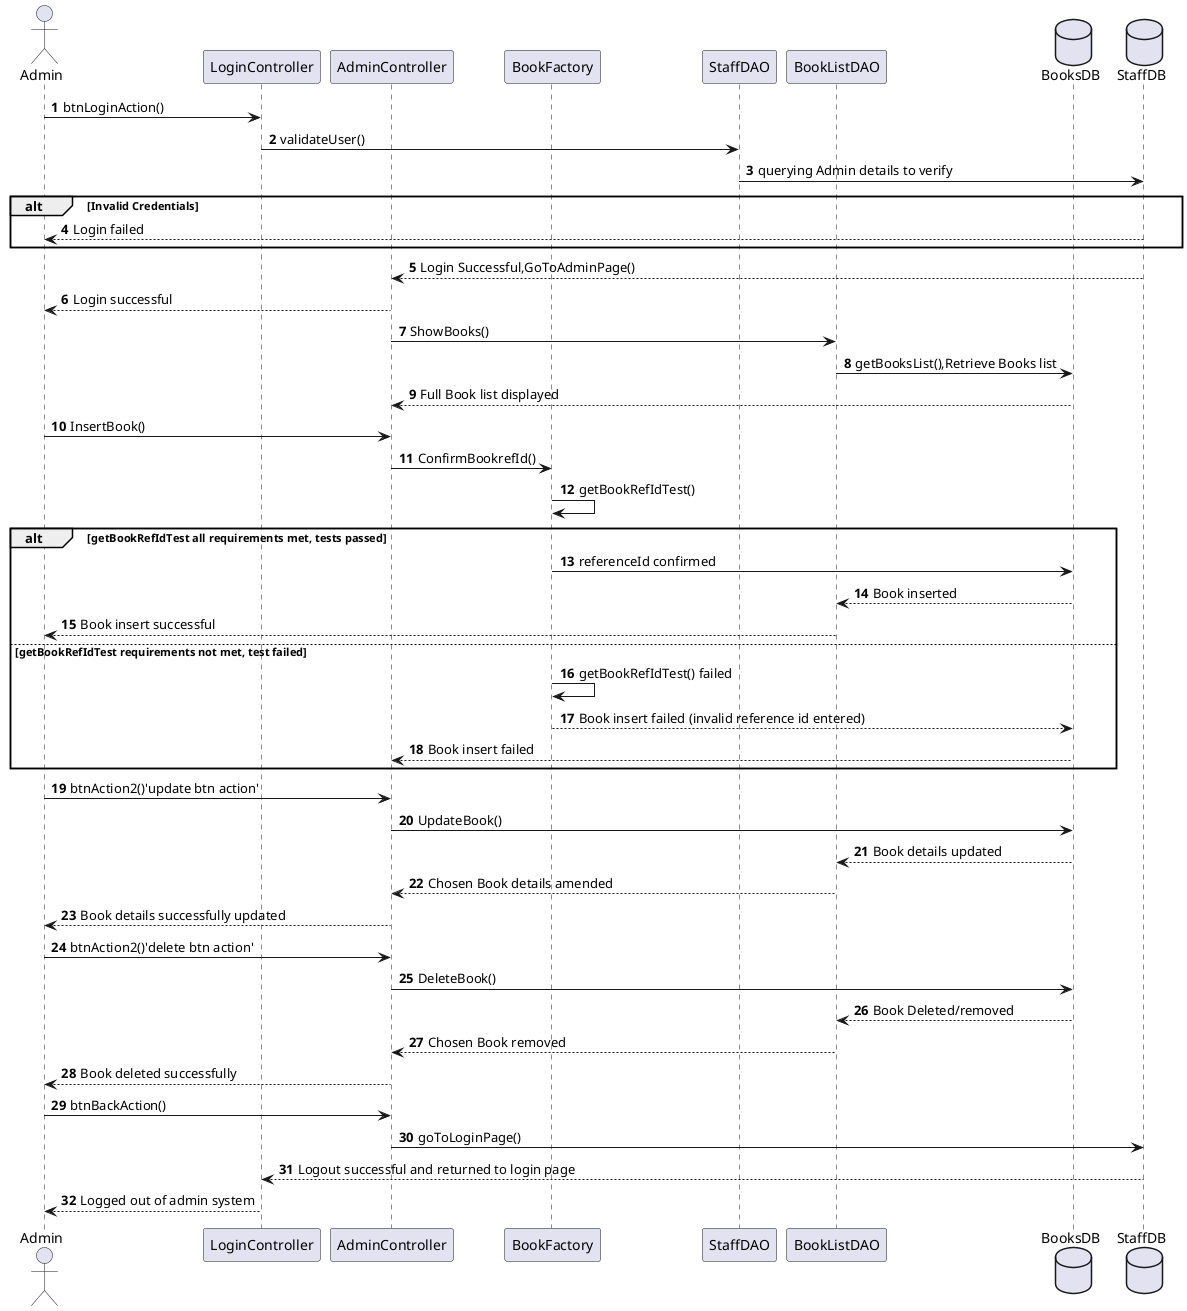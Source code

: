 @startuml

autonumber
actor Admin
participant LoginController
participant AdminController
participant BookFactory
participant StaffDAO
participant BookListDAO
Database BooksDB
Database StaffDB
'Login'
Admin->LoginController:btnLoginAction()
LoginController->StaffDAO: validateUser()
StaffDAO->StaffDB:querying Admin details to verify
alt Invalid Credentials
    StaffDB-->Admin:Login failed
end
    StaffDB-->AdminController:Login Successful,GoToAdminPage()
    AdminController-->Admin:Login successful
'Show books'
AdminController->BookListDAO:ShowBooks()
BookListDAO->BooksDB:getBooksList(),Retrieve Books list
BooksDB-->AdminController:Full Book list displayed
'InsertBooks'
Admin->AdminController:InsertBook()
AdminController->BookFactory:ConfirmBookrefId()
BookFactory->BookFactory:getBookRefIdTest()
alt getBookRefIdTest all requirements met, tests passed
    BookFactory->BooksDB:referenceId confirmed
    BooksDB-->BookListDAO:Book inserted
    BookListDAO-->Admin:Book insert successful
else getBookRefIdTest requirements not met, test failed
    BookFactory->BookFactory:getBookRefIdTest() failed
    BookFactory-->BooksDB:Book insert failed (invalid reference id entered)
    BooksDB-->AdminController:Book insert failed
end
'UpdateBooks'
Admin->AdminController:btnAction2()'update btn action'
AdminController->BooksDB:UpdateBook()
BooksDB-->BookListDAO:Book details updated
BookListDAO-->AdminController:Chosen Book details amended
AdminController-->Admin:Book details successfully updated
'Delete Book'
Admin->AdminController:btnAction2()'delete btn action'
AdminController->BooksDB:DeleteBook()
BooksDB-->BookListDAO:Book Deleted/removed
BookListDAO-->AdminController:Chosen Book removed
AdminController-->Admin:Book deleted successfully
'Log out'
Admin->AdminController:btnBackAction()
AdminController->StaffDB:goToLoginPage()
StaffDB-->LoginController:Logout successful and returned to login page
LoginController-->Admin:Logged out of admin system
@enduml